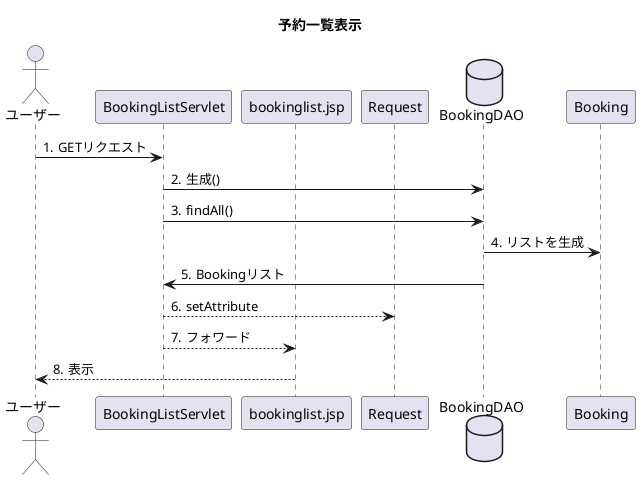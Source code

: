 @startuml
title 予約一覧表示
actor ユーザー
participant BookingListServlet
participant bookinglist.jsp
participant Request
database BookingDAO
autonumber "#."

ユーザー->BookingListServlet:GETリクエスト
BookingListServlet->BookingDAO:生成()
BookingListServlet->BookingDAO:findAll()
BookingDAO->Booking:リストを生成
BookingDAO->BookingListServlet:Bookingリスト
BookingListServlet-->Request:setAttribute
BookingListServlet-->bookinglist.jsp:フォワード
bookinglist.jsp-->ユーザー:表示

@enduml